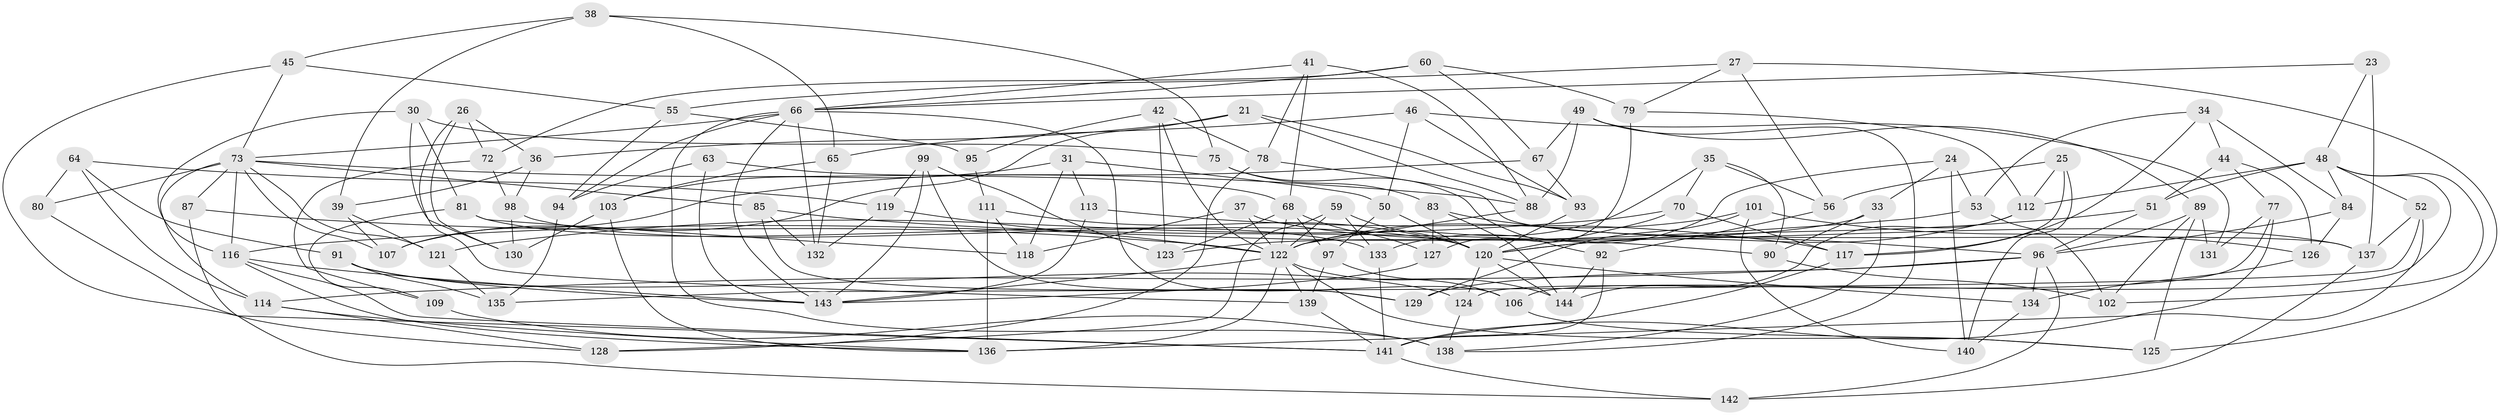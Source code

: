 // original degree distribution, {4: 1.0}
// Generated by graph-tools (version 1.1) at 2025/01/03/04/25 22:01:28]
// undirected, 100 vertices, 224 edges
graph export_dot {
graph [start="1"]
  node [color=gray90,style=filled];
  21;
  23;
  24;
  25;
  26;
  27;
  30;
  31;
  33;
  34;
  35;
  36;
  37;
  38;
  39;
  41;
  42;
  44;
  45;
  46;
  48 [super="+1+4"];
  49;
  50;
  51;
  52;
  53;
  55;
  56;
  59;
  60;
  63;
  64 [super="+18"];
  65;
  66 [super="+58"];
  67;
  68 [super="+61"];
  70;
  72;
  73 [super="+20+69"];
  75;
  77;
  78;
  79;
  80;
  81;
  83;
  84;
  85;
  87;
  88 [super="+71"];
  89 [super="+10"];
  90;
  91;
  92;
  93;
  94;
  95;
  96 [super="+19+76"];
  97;
  98;
  99;
  101;
  102;
  103;
  106 [super="+62"];
  107;
  109;
  111 [super="+43+57"];
  112 [super="+28"];
  113;
  114 [super="+100"];
  116 [super="+54"];
  117 [super="+110"];
  118;
  119;
  120 [super="+8+108+17+115"];
  121;
  122 [super="+104+86"];
  123;
  124;
  125;
  126;
  127;
  128;
  129;
  130;
  131;
  132;
  133;
  134;
  135;
  136 [super="+32"];
  137 [super="+6"];
  138 [super="+105"];
  139;
  140;
  141 [super="+82"];
  142;
  143 [super="+11+29"];
  144 [super="+7"];
  21 -- 36;
  21 -- 93;
  21 -- 107;
  21 -- 88;
  23 -- 137 [weight=2];
  23 -- 48;
  23 -- 66;
  24 -- 133;
  24 -- 140;
  24 -- 33;
  24 -- 53;
  25 -- 56;
  25 -- 112;
  25 -- 140;
  25 -- 117;
  26 -- 72;
  26 -- 36;
  26 -- 139;
  26 -- 130;
  27 -- 55;
  27 -- 79;
  27 -- 125;
  27 -- 56;
  30 -- 81;
  30 -- 75;
  30 -- 130;
  30 -- 116;
  31 -- 118;
  31 -- 103;
  31 -- 50;
  31 -- 113;
  33 -- 90;
  33 -- 138;
  33 -- 123;
  34 -- 117;
  34 -- 53;
  34 -- 84;
  34 -- 44;
  35 -- 56;
  35 -- 90;
  35 -- 70;
  35 -- 122;
  36 -- 98;
  36 -- 39;
  37 -- 118;
  37 -- 137;
  37 -- 122 [weight=2];
  38 -- 65;
  38 -- 45;
  38 -- 75;
  38 -- 39;
  39 -- 107;
  39 -- 121;
  41 -- 78;
  41 -- 68;
  41 -- 66;
  41 -- 88;
  42 -- 123;
  42 -- 95;
  42 -- 78;
  42 -- 122;
  44 -- 126;
  44 -- 51;
  44 -- 77;
  45 -- 55;
  45 -- 141;
  45 -- 73;
  46 -- 50;
  46 -- 131;
  46 -- 93;
  46 -- 65;
  48 -- 102;
  48 -- 51;
  48 -- 106 [weight=2];
  48 -- 52;
  48 -- 84;
  48 -- 112;
  49 -- 88;
  49 -- 67;
  49 -- 89;
  49 -- 138;
  50 -- 97;
  50 -- 120;
  51 -- 120;
  51 -- 96;
  52 -- 135;
  52 -- 137;
  52 -- 136;
  53 -- 116;
  53 -- 102;
  55 -- 94;
  55 -- 95;
  56 -- 92;
  59 -- 133;
  59 -- 128;
  59 -- 122;
  59 -- 120;
  60 -- 67;
  60 -- 72;
  60 -- 79;
  60 -- 66;
  63 -- 94;
  63 -- 143;
  63 -- 68 [weight=2];
  64 -- 114 [weight=2];
  64 -- 80 [weight=2];
  64 -- 91;
  64 -- 119;
  65 -- 132;
  65 -- 103;
  66 -- 132;
  66 -- 94;
  66 -- 106 [weight=2];
  66 -- 138;
  66 -- 143;
  66 -- 73;
  67 -- 107;
  67 -- 93;
  68 -- 123;
  68 -- 122 [weight=2];
  68 -- 97;
  68 -- 127;
  70 -- 121;
  70 -- 117;
  70 -- 120;
  72 -- 109;
  72 -- 98;
  73 -- 121;
  73 -- 88;
  73 -- 80;
  73 -- 116 [weight=3];
  73 -- 114;
  73 -- 85;
  73 -- 87;
  73 -- 107;
  75 -- 92;
  75 -- 83;
  77 -- 124;
  77 -- 141;
  77 -- 131;
  78 -- 137;
  78 -- 128;
  79 -- 127;
  79 -- 112;
  80 -- 128;
  81 -- 109;
  81 -- 118;
  81 -- 133;
  83 -- 127;
  83 -- 144;
  83 -- 96;
  84 -- 126;
  84 -- 96;
  85 -- 90;
  85 -- 129;
  85 -- 132;
  87 -- 142;
  87 -- 122 [weight=2];
  88 -- 122 [weight=2];
  89 -- 131 [weight=2];
  89 -- 125;
  89 -- 96;
  89 -- 102;
  90 -- 102;
  91 -- 135;
  91 -- 124;
  91 -- 143;
  92 -- 144;
  92 -- 141;
  93 -- 120;
  94 -- 135;
  95 -- 111 [weight=2];
  96 -- 142;
  96 -- 129;
  96 -- 114;
  96 -- 134;
  97 -- 139;
  97 -- 106;
  98 -- 130;
  98 -- 120;
  99 -- 129;
  99 -- 123;
  99 -- 119;
  99 -- 143;
  101 -- 129;
  101 -- 140;
  101 -- 126;
  101 -- 122;
  103 -- 130;
  103 -- 136;
  106 -- 125;
  109 -- 138 [weight=2];
  111 -- 136 [weight=3];
  111 -- 118;
  111 -- 120 [weight=2];
  112 -- 144 [weight=2];
  112 -- 120;
  113 -- 117 [weight=2];
  113 -- 143;
  114 -- 128;
  114 -- 136;
  116 -- 143;
  116 -- 136;
  116 -- 141;
  117 -- 141;
  119 -- 132;
  119 -- 122;
  120 -- 144;
  120 -- 124;
  120 -- 134;
  121 -- 135;
  122 -- 125;
  122 -- 136;
  122 -- 139;
  122 -- 143;
  122 -- 144;
  124 -- 138;
  126 -- 134;
  127 -- 143;
  133 -- 141;
  134 -- 140;
  137 -- 142;
  139 -- 141;
  141 -- 142;
}
